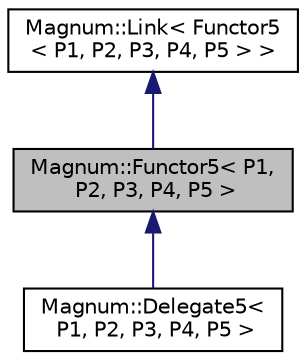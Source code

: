 digraph "Magnum::Functor5&lt; P1, P2, P3, P4, P5 &gt;"
{
  edge [fontname="Helvetica",fontsize="10",labelfontname="Helvetica",labelfontsize="10"];
  node [fontname="Helvetica",fontsize="10",shape=record];
  Node1 [label="Magnum::Functor5\< P1,\l P2, P3, P4, P5 \>",height=0.2,width=0.4,color="black", fillcolor="grey75", style="filled", fontcolor="black"];
  Node2 -> Node1 [dir="back",color="midnightblue",fontsize="10",style="solid"];
  Node2 [label="Magnum::Link\< Functor5\l\< P1, P2, P3, P4, P5 \> \>",height=0.2,width=0.4,color="black", fillcolor="white", style="filled",URL="$class_magnum_1_1_link.html"];
  Node1 -> Node3 [dir="back",color="midnightblue",fontsize="10",style="solid"];
  Node3 [label="Magnum::Delegate5\<\l P1, P2, P3, P4, P5 \>",height=0.2,width=0.4,color="black", fillcolor="white", style="filled",URL="$class_magnum_1_1_delegate5.html"];
}
